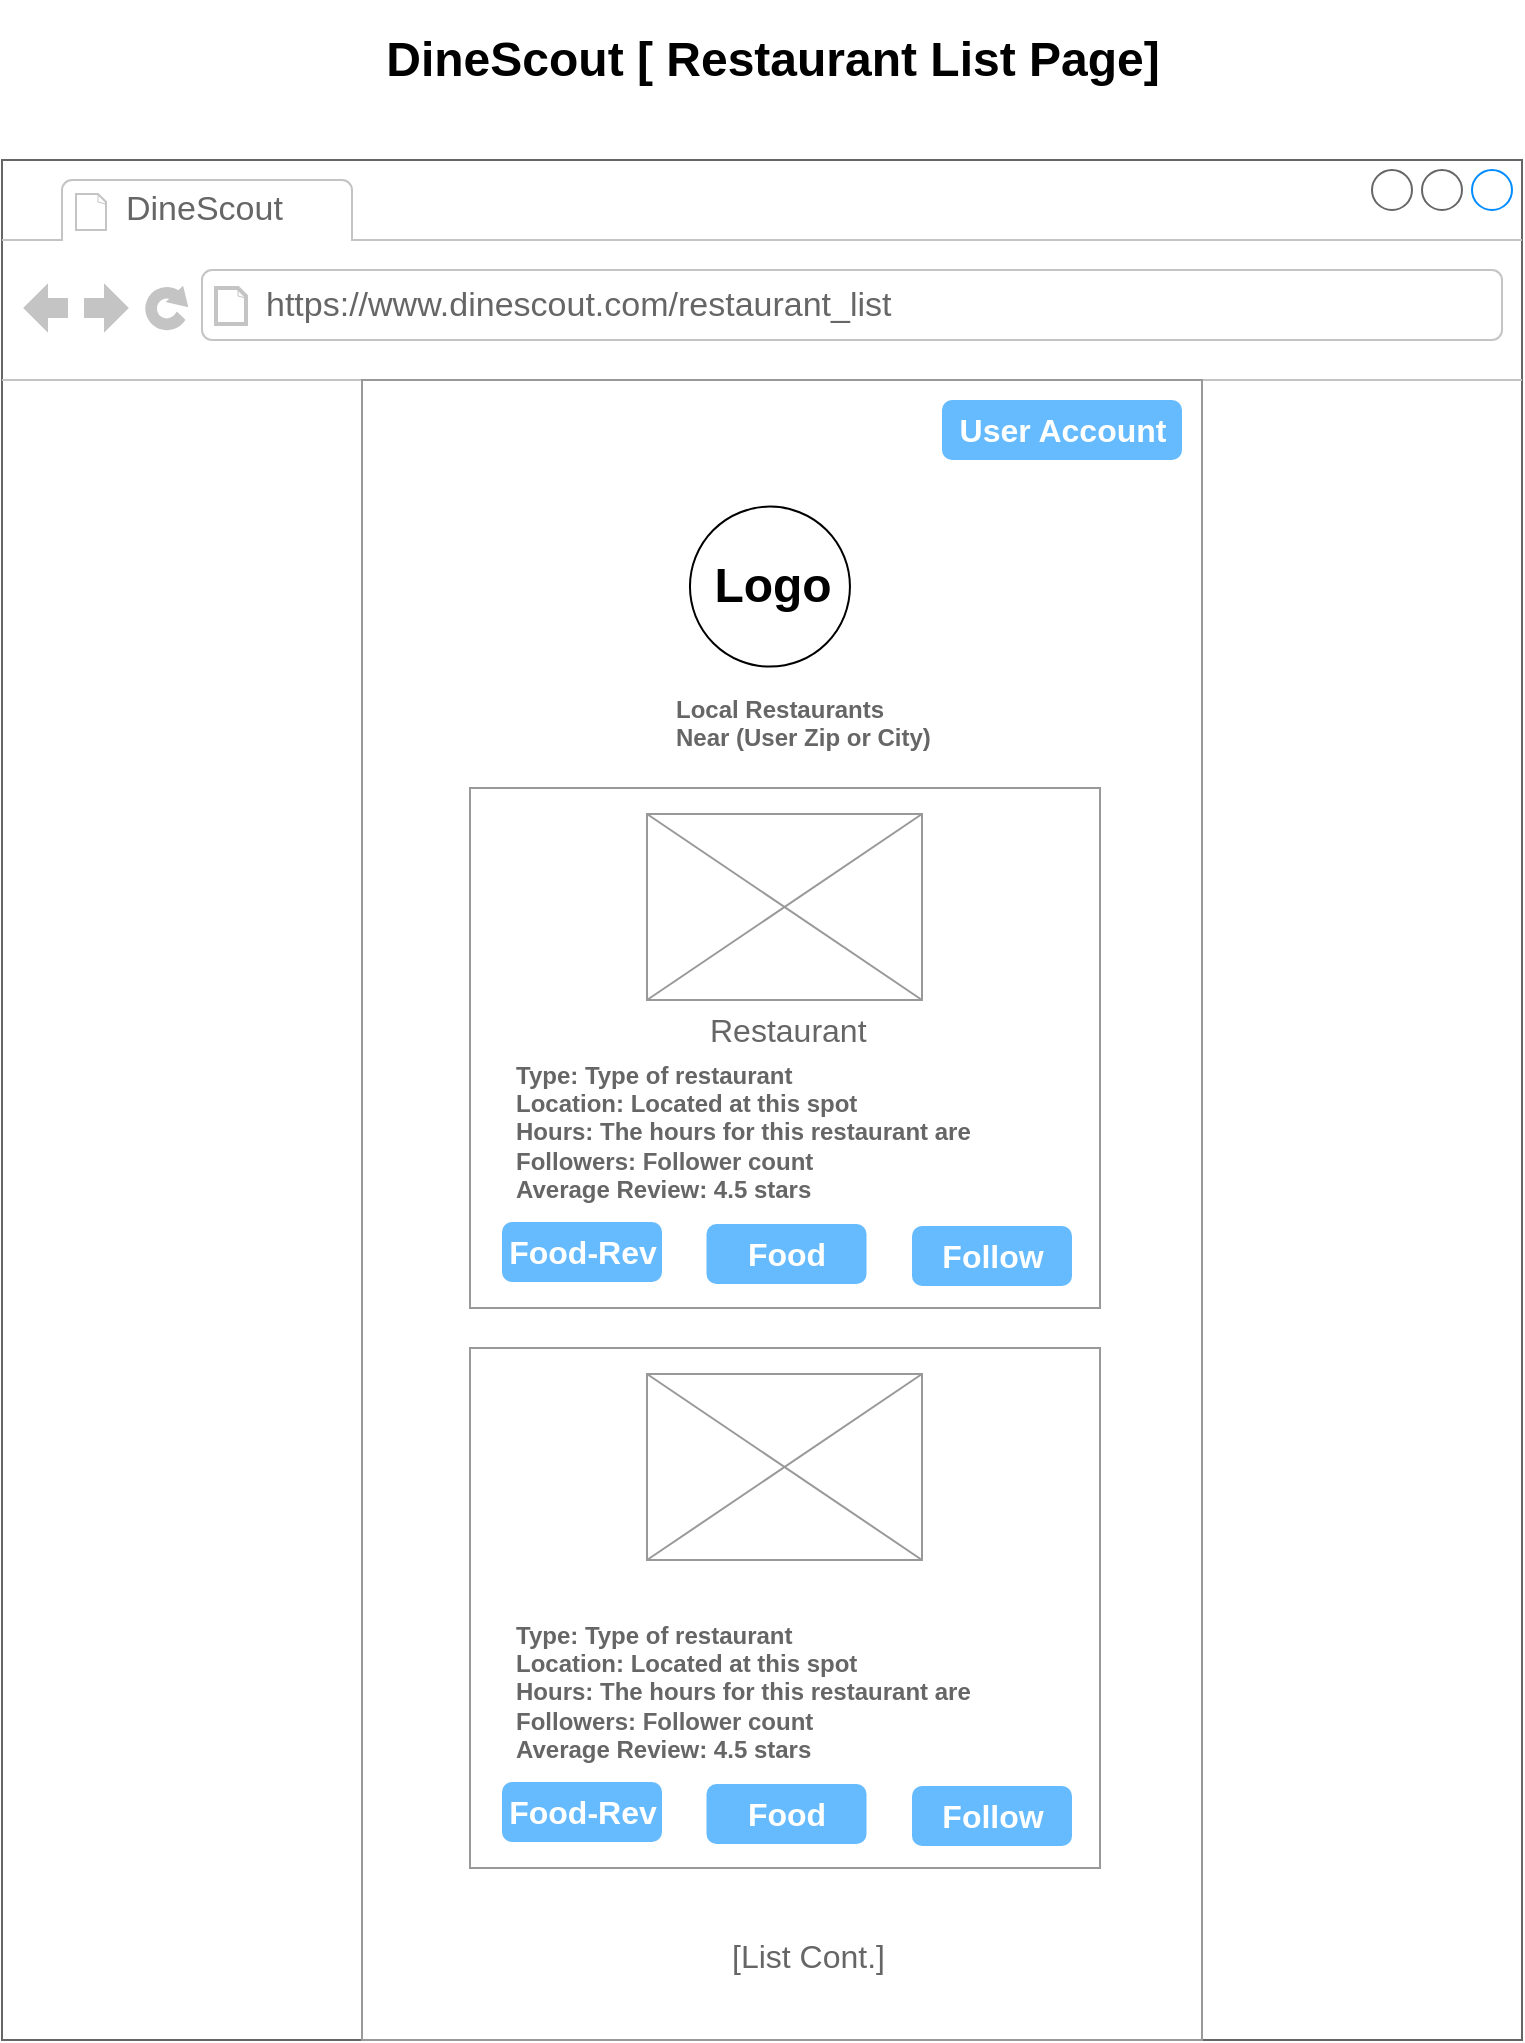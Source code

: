 <mxfile version="24.8.0">
  <diagram name="Page-1" id="vOh5TNNyOhth_K3gHbft">
    <mxGraphModel dx="1232" dy="1097" grid="1" gridSize="10" guides="1" tooltips="1" connect="1" arrows="1" fold="1" page="1" pageScale="1" pageWidth="850" pageHeight="1100" math="0" shadow="0">
      <root>
        <mxCell id="0" />
        <mxCell id="1" parent="0" />
        <mxCell id="mBunoje7Lh60PfE4Df9u-1" value="" style="strokeWidth=1;shadow=0;dashed=0;align=center;html=1;shape=mxgraph.mockup.containers.browserWindow;rSize=0;strokeColor=#666666;strokeColor2=#008cff;strokeColor3=#c4c4c4;mainText=,;recursiveResize=0;" vertex="1" parent="1">
          <mxGeometry x="40" y="120" width="760" height="940" as="geometry" />
        </mxCell>
        <mxCell id="mBunoje7Lh60PfE4Df9u-2" value="DineScout" style="strokeWidth=1;shadow=0;dashed=0;align=center;html=1;shape=mxgraph.mockup.containers.anchor;fontSize=17;fontColor=#666666;align=left;whiteSpace=wrap;" vertex="1" parent="mBunoje7Lh60PfE4Df9u-1">
          <mxGeometry x="60" y="12" width="110" height="26" as="geometry" />
        </mxCell>
        <mxCell id="mBunoje7Lh60PfE4Df9u-3" value="https://www.dinescout.com/restaurant_list" style="strokeWidth=1;shadow=0;dashed=0;align=center;html=1;shape=mxgraph.mockup.containers.anchor;rSize=0;fontSize=17;fontColor=#666666;align=left;" vertex="1" parent="mBunoje7Lh60PfE4Df9u-1">
          <mxGeometry x="130" y="60" width="250" height="26" as="geometry" />
        </mxCell>
        <mxCell id="mBunoje7Lh60PfE4Df9u-4" value="" style="strokeWidth=1;shadow=0;dashed=0;align=center;html=1;shape=mxgraph.mockup.forms.rrect;rSize=0;strokeColor=#999999;fillColor=#ffffff;" vertex="1" parent="mBunoje7Lh60PfE4Df9u-1">
          <mxGeometry x="180" y="110" width="420" height="830" as="geometry" />
        </mxCell>
        <mxCell id="mBunoje7Lh60PfE4Df9u-5" value="&lt;b&gt;Local Restaurants&amp;nbsp;&lt;/b&gt;&lt;div&gt;&lt;b&gt;Near (User Zip or City)&lt;/b&gt;&lt;/div&gt;&lt;div&gt;&lt;b&gt;&lt;br&gt;&lt;/b&gt;&lt;/div&gt;" style="strokeWidth=1;shadow=0;dashed=0;align=center;html=1;shape=mxgraph.mockup.forms.anchor;fontSize=12;fontColor=#666666;align=left;resizeWidth=1;spacingLeft=0;" vertex="1" parent="mBunoje7Lh60PfE4Df9u-4">
          <mxGeometry width="273" height="40" relative="1" as="geometry">
            <mxPoint x="155" y="159" as="offset" />
          </mxGeometry>
        </mxCell>
        <mxCell id="mBunoje7Lh60PfE4Df9u-6" value="" style="strokeWidth=1;shadow=0;dashed=0;align=center;html=1;shape=mxgraph.mockup.forms.rrect;rSize=0;strokeColor=#999999;fontColor=#666666;align=left;spacingLeft=5;resizeWidth=1;" vertex="1" parent="mBunoje7Lh60PfE4Df9u-4">
          <mxGeometry width="315" height="260" relative="1" as="geometry">
            <mxPoint x="54" y="204" as="offset" />
          </mxGeometry>
        </mxCell>
        <mxCell id="mBunoje7Lh60PfE4Df9u-7" value="&lt;span style=&quot;font-size: 16px;&quot;&gt;Restaurant&lt;/span&gt;" style="strokeWidth=1;shadow=0;dashed=0;align=center;html=1;shape=mxgraph.mockup.forms.anchor;fontSize=12;fontColor=#666666;align=left;resizeWidth=1;spacingLeft=0;" vertex="1" parent="mBunoje7Lh60PfE4Df9u-4">
          <mxGeometry width="70" height="20" relative="1" as="geometry">
            <mxPoint x="172" y="315" as="offset" />
          </mxGeometry>
        </mxCell>
        <mxCell id="mBunoje7Lh60PfE4Df9u-8" value="" style="ellipse;whiteSpace=wrap;html=1;aspect=fixed;" vertex="1" parent="mBunoje7Lh60PfE4Df9u-4">
          <mxGeometry x="163.98" y="63.303" width="80" height="80" as="geometry" />
        </mxCell>
        <mxCell id="mBunoje7Lh60PfE4Df9u-9" value="Logo" style="text;strokeColor=none;fillColor=none;html=1;fontSize=24;fontStyle=1;verticalAlign=middle;align=center;" vertex="1" parent="mBunoje7Lh60PfE4Df9u-4">
          <mxGeometry x="100" y="80.61" width="210" height="45.39" as="geometry" />
        </mxCell>
        <mxCell id="mBunoje7Lh60PfE4Df9u-10" value="Food-Rev" style="strokeWidth=1;shadow=0;dashed=0;align=center;html=1;shape=mxgraph.mockup.forms.rrect;rSize=5;strokeColor=none;fontColor=#ffffff;fillColor=#66bbff;fontSize=16;fontStyle=1;" vertex="1" parent="mBunoje7Lh60PfE4Df9u-4">
          <mxGeometry x="70" y="421.0" width="80" height="30" as="geometry" />
        </mxCell>
        <mxCell id="mBunoje7Lh60PfE4Df9u-11" value="Follow" style="strokeWidth=1;shadow=0;dashed=0;align=center;html=1;shape=mxgraph.mockup.forms.rrect;rSize=5;strokeColor=none;fontColor=#ffffff;fillColor=#66bbff;fontSize=16;fontStyle=1;" vertex="1" parent="mBunoje7Lh60PfE4Df9u-4">
          <mxGeometry x="275" y="423.0" width="80" height="30" as="geometry" />
        </mxCell>
        <mxCell id="mBunoje7Lh60PfE4Df9u-12" value="" style="verticalLabelPosition=bottom;shadow=0;dashed=0;align=center;html=1;verticalAlign=top;strokeWidth=1;shape=mxgraph.mockup.graphics.simpleIcon;strokeColor=#999999;" vertex="1" parent="mBunoje7Lh60PfE4Df9u-4">
          <mxGeometry x="142.5" y="217" width="137.5" height="93" as="geometry" />
        </mxCell>
        <mxCell id="mBunoje7Lh60PfE4Df9u-23" value="&lt;div&gt;&lt;b&gt;Type: Type of restaurant&lt;/b&gt;&lt;/div&gt;&lt;div&gt;&lt;b&gt;Location: Located at this spot&lt;/b&gt;&lt;/div&gt;&lt;div&gt;&lt;b&gt;Hours: The hours for this restaurant are&lt;/b&gt;&lt;/div&gt;&lt;div&gt;&lt;b&gt;Followers: Follower count&lt;/b&gt;&lt;/div&gt;&lt;div&gt;&lt;b&gt;Average Review: 4.5 stars&lt;/b&gt;&lt;/div&gt;" style="strokeWidth=1;shadow=0;dashed=0;align=center;html=1;shape=mxgraph.mockup.forms.anchor;fontSize=12;fontColor=#666666;align=left;resizeWidth=1;spacingLeft=0;perimeterSpacing=5;" vertex="1" parent="mBunoje7Lh60PfE4Df9u-4">
          <mxGeometry x="74.75" y="356" width="273" height="40" as="geometry" />
        </mxCell>
        <mxCell id="mBunoje7Lh60PfE4Df9u-25" value="User Account" style="strokeWidth=1;shadow=0;dashed=0;align=center;html=1;shape=mxgraph.mockup.forms.rrect;rSize=5;strokeColor=none;fontColor=#ffffff;fillColor=#66bbff;fontSize=16;fontStyle=1;" vertex="1" parent="mBunoje7Lh60PfE4Df9u-4">
          <mxGeometry x="290" y="10" width="120" height="30" as="geometry" />
        </mxCell>
        <mxCell id="mBunoje7Lh60PfE4Df9u-28" value="Food" style="strokeWidth=1;shadow=0;dashed=0;align=center;html=1;shape=mxgraph.mockup.forms.rrect;rSize=5;strokeColor=none;fontColor=#ffffff;fillColor=#66bbff;fontSize=16;fontStyle=1;" vertex="1" parent="mBunoje7Lh60PfE4Df9u-4">
          <mxGeometry x="172.25" y="422" width="80" height="30" as="geometry" />
        </mxCell>
        <mxCell id="mBunoje7Lh60PfE4Df9u-35" value="&lt;span style=&quot;font-size: 16px;&quot;&gt;[List Cont.]&lt;/span&gt;" style="strokeWidth=1;shadow=0;dashed=0;align=center;html=1;shape=mxgraph.mockup.forms.anchor;fontSize=12;fontColor=#666666;align=left;resizeWidth=1;spacingLeft=0;" vertex="1" parent="mBunoje7Lh60PfE4Df9u-4">
          <mxGeometry x="183.25" y="778" width="70" height="20" as="geometry" />
        </mxCell>
        <mxCell id="mBunoje7Lh60PfE4Df9u-22" value="DineScout [ Restaurant&amp;nbsp;List Page]" style="text;strokeColor=none;fillColor=none;html=1;fontSize=24;fontStyle=1;verticalAlign=middle;align=center;" vertex="1" parent="1">
          <mxGeometry x="375" y="40" width="100" height="60" as="geometry" />
        </mxCell>
        <mxCell id="mBunoje7Lh60PfE4Df9u-29" value="" style="strokeWidth=1;shadow=0;dashed=0;align=center;html=1;shape=mxgraph.mockup.forms.rrect;rSize=0;strokeColor=#999999;fontColor=#666666;align=left;spacingLeft=5;resizeWidth=1;" vertex="1" parent="1">
          <mxGeometry x="274" y="714" width="315" height="260" as="geometry" />
        </mxCell>
        <mxCell id="mBunoje7Lh60PfE4Df9u-30" value="Food-Rev" style="strokeWidth=1;shadow=0;dashed=0;align=center;html=1;shape=mxgraph.mockup.forms.rrect;rSize=5;strokeColor=none;fontColor=#ffffff;fillColor=#66bbff;fontSize=16;fontStyle=1;" vertex="1" parent="1">
          <mxGeometry x="290" y="931" width="80" height="30" as="geometry" />
        </mxCell>
        <mxCell id="mBunoje7Lh60PfE4Df9u-31" value="Follow" style="strokeWidth=1;shadow=0;dashed=0;align=center;html=1;shape=mxgraph.mockup.forms.rrect;rSize=5;strokeColor=none;fontColor=#ffffff;fillColor=#66bbff;fontSize=16;fontStyle=1;" vertex="1" parent="1">
          <mxGeometry x="495" y="933" width="80" height="30" as="geometry" />
        </mxCell>
        <mxCell id="mBunoje7Lh60PfE4Df9u-32" value="" style="verticalLabelPosition=bottom;shadow=0;dashed=0;align=center;html=1;verticalAlign=top;strokeWidth=1;shape=mxgraph.mockup.graphics.simpleIcon;strokeColor=#999999;" vertex="1" parent="1">
          <mxGeometry x="362.5" y="727" width="137.5" height="93" as="geometry" />
        </mxCell>
        <mxCell id="mBunoje7Lh60PfE4Df9u-33" value="&lt;div&gt;&lt;b&gt;Type: Type of restaurant&lt;/b&gt;&lt;/div&gt;&lt;div&gt;&lt;b&gt;Location: Located at this spot&lt;/b&gt;&lt;/div&gt;&lt;div&gt;&lt;b&gt;Hours: The hours for this restaurant are&lt;/b&gt;&lt;/div&gt;&lt;div&gt;&lt;b&gt;Followers: Follower count&lt;/b&gt;&lt;/div&gt;&lt;div&gt;&lt;b&gt;Average Review: 4.5 stars&lt;/b&gt;&lt;/div&gt;" style="strokeWidth=1;shadow=0;dashed=0;align=center;html=1;shape=mxgraph.mockup.forms.anchor;fontSize=12;fontColor=#666666;align=left;resizeWidth=1;spacingLeft=0;perimeterSpacing=5;" vertex="1" parent="1">
          <mxGeometry x="294.75" y="866" width="273" height="40" as="geometry" />
        </mxCell>
        <mxCell id="mBunoje7Lh60PfE4Df9u-34" value="Food" style="strokeWidth=1;shadow=0;dashed=0;align=center;html=1;shape=mxgraph.mockup.forms.rrect;rSize=5;strokeColor=none;fontColor=#ffffff;fillColor=#66bbff;fontSize=16;fontStyle=1;" vertex="1" parent="1">
          <mxGeometry x="392.25" y="932" width="80" height="30" as="geometry" />
        </mxCell>
      </root>
    </mxGraphModel>
  </diagram>
</mxfile>

